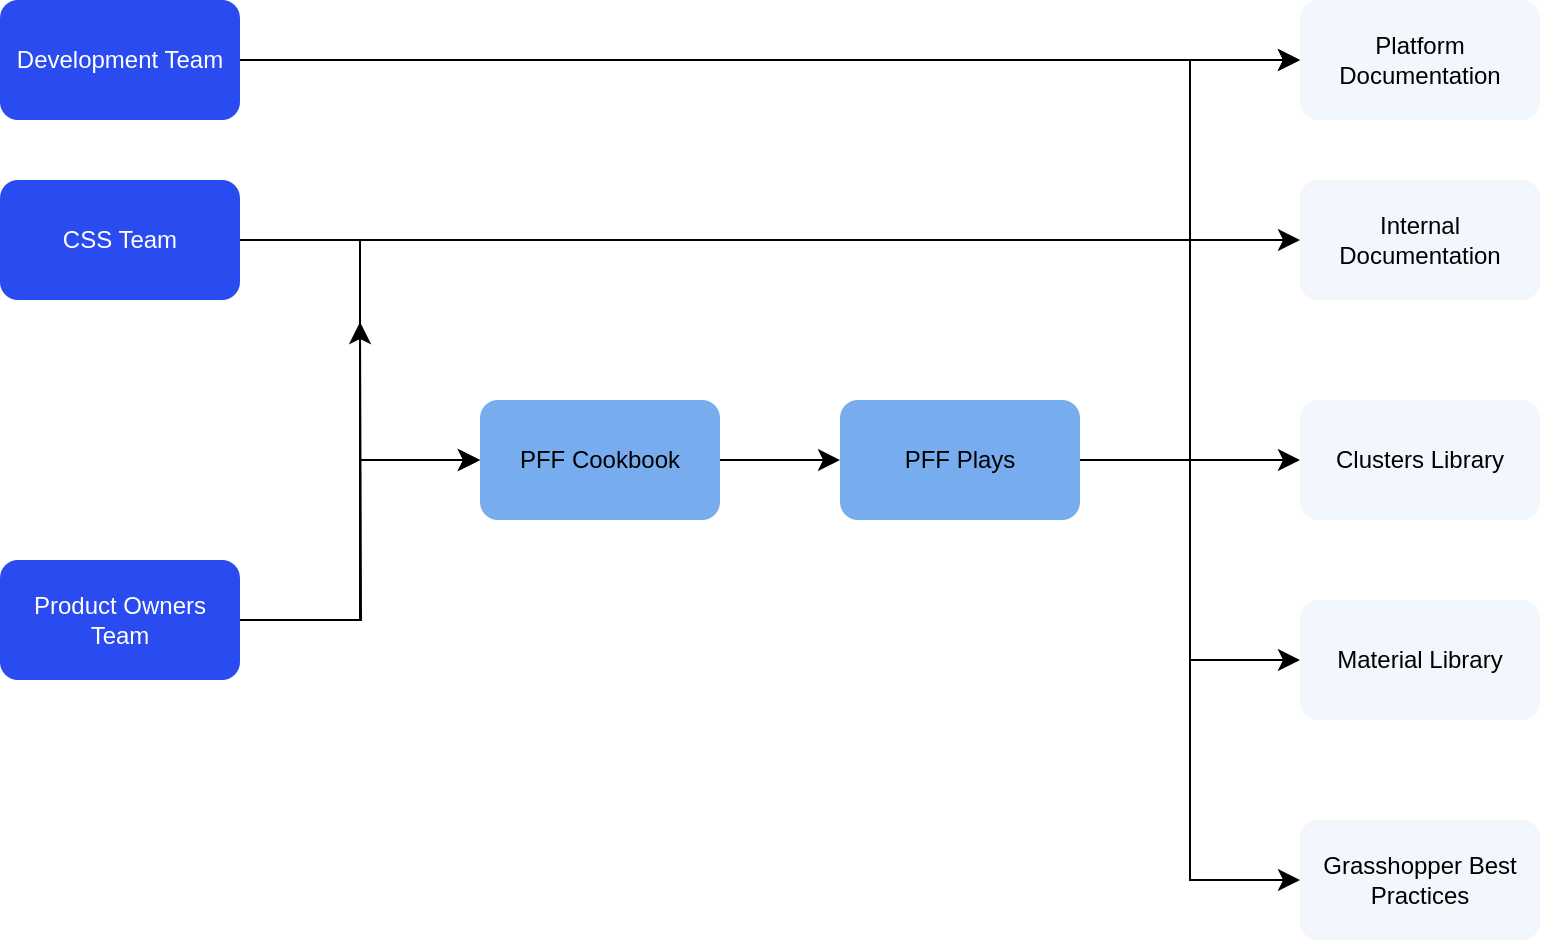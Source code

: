 <mxfile version="26.0.5">
  <diagram name="Page-1" id="UqRQ3ehWizsY8x3b88n0">
    <mxGraphModel dx="1687" dy="967" grid="0" gridSize="10" guides="1" tooltips="1" connect="1" arrows="1" fold="1" page="0" pageScale="1" pageWidth="827" pageHeight="1169" math="0" shadow="0">
      <root>
        <mxCell id="0" />
        <mxCell id="1" parent="0" />
        <mxCell id="QCE3w9irfB1_1WQfkt-C-3" value="" style="edgeStyle=orthogonalEdgeStyle;rounded=0;orthogonalLoop=1;jettySize=auto;html=1;fontSize=12;startSize=8;endSize=8;exitX=1;exitY=0.5;exitDx=0;exitDy=0;entryX=0;entryY=0.5;entryDx=0;entryDy=0;" parent="1" source="tGTiCbUbnrh5Ysw6Gqjw-3" target="QCE3w9irfB1_1WQfkt-C-2" edge="1">
          <mxGeometry relative="1" as="geometry" />
        </mxCell>
        <mxCell id="tGTiCbUbnrh5Ysw6Gqjw-12" style="edgeStyle=orthogonalEdgeStyle;rounded=0;orthogonalLoop=1;jettySize=auto;html=1;fontSize=12;startSize=8;endSize=8;" edge="1" parent="1" source="QCE3w9irfB1_1WQfkt-C-1" target="tGTiCbUbnrh5Ysw6Gqjw-8">
          <mxGeometry relative="1" as="geometry" />
        </mxCell>
        <mxCell id="QCE3w9irfB1_1WQfkt-C-1" value="Development Team" style="rounded=1;whiteSpace=wrap;html=1;fillColor=#2A4BF0;fontColor=#ffffff;strokeColor=none;" parent="1" vertex="1">
          <mxGeometry x="140" y="60" width="120" height="60" as="geometry" />
        </mxCell>
        <mxCell id="tGTiCbUbnrh5Ysw6Gqjw-6" value="" style="edgeStyle=orthogonalEdgeStyle;rounded=0;orthogonalLoop=1;jettySize=auto;html=1;fontSize=12;startSize=8;endSize=8;" edge="1" parent="1" source="QCE3w9irfB1_1WQfkt-C-2" target="tGTiCbUbnrh5Ysw6Gqjw-5">
          <mxGeometry relative="1" as="geometry" />
        </mxCell>
        <mxCell id="QCE3w9irfB1_1WQfkt-C-2" value="PFF Cookbook" style="whiteSpace=wrap;html=1;rounded=1;fillColor=#77ADEE;strokeColor=none;" parent="1" vertex="1">
          <mxGeometry x="380" y="260" width="120" height="60" as="geometry" />
        </mxCell>
        <mxCell id="QCE3w9irfB1_1WQfkt-C-5" value="Material Library" style="whiteSpace=wrap;html=1;rounded=1;fillColor=#F1F7FD;strokeColor=none;" parent="1" vertex="1">
          <mxGeometry x="790" y="360" width="120" height="60" as="geometry" />
        </mxCell>
        <mxCell id="tGTiCbUbnrh5Ysw6Gqjw-13" style="edgeStyle=orthogonalEdgeStyle;rounded=0;orthogonalLoop=1;jettySize=auto;html=1;fontSize=12;startSize=8;endSize=8;entryX=0;entryY=0.5;entryDx=0;entryDy=0;exitX=1;exitY=0.5;exitDx=0;exitDy=0;" edge="1" parent="1" source="tGTiCbUbnrh5Ysw6Gqjw-2" target="tGTiCbUbnrh5Ysw6Gqjw-9">
          <mxGeometry relative="1" as="geometry">
            <mxPoint x="208" y="246" as="sourcePoint" />
            <Array as="points">
              <mxPoint x="320" y="180" />
              <mxPoint x="320" y="180" />
            </Array>
          </mxGeometry>
        </mxCell>
        <mxCell id="tGTiCbUbnrh5Ysw6Gqjw-2" value="CSS Team" style="rounded=1;whiteSpace=wrap;html=1;fillColor=#2A4BF0;fontColor=#ffffff;strokeColor=none;" vertex="1" parent="1">
          <mxGeometry x="140" y="150" width="120" height="60" as="geometry" />
        </mxCell>
        <mxCell id="tGTiCbUbnrh5Ysw6Gqjw-19" style="edgeStyle=orthogonalEdgeStyle;rounded=0;orthogonalLoop=1;jettySize=auto;html=1;exitX=1;exitY=0.5;exitDx=0;exitDy=0;fontSize=12;startSize=8;endSize=8;" edge="1" parent="1" source="tGTiCbUbnrh5Ysw6Gqjw-3">
          <mxGeometry relative="1" as="geometry">
            <mxPoint x="320" y="221" as="targetPoint" />
          </mxGeometry>
        </mxCell>
        <mxCell id="tGTiCbUbnrh5Ysw6Gqjw-3" value="Product Owners Team" style="rounded=1;whiteSpace=wrap;html=1;fillColor=#2A4BF0;fontColor=#ffffff;strokeColor=none;" vertex="1" parent="1">
          <mxGeometry x="140" y="340" width="120" height="60" as="geometry" />
        </mxCell>
        <mxCell id="tGTiCbUbnrh5Ysw6Gqjw-4" value="" style="edgeStyle=orthogonalEdgeStyle;rounded=0;orthogonalLoop=1;jettySize=auto;html=1;fontSize=12;startSize=8;endSize=8;exitX=1;exitY=0.5;exitDx=0;exitDy=0;entryX=0;entryY=0.5;entryDx=0;entryDy=0;" edge="1" parent="1" source="tGTiCbUbnrh5Ysw6Gqjw-2" target="QCE3w9irfB1_1WQfkt-C-2">
          <mxGeometry relative="1" as="geometry">
            <mxPoint x="270" y="210" as="sourcePoint" />
            <mxPoint x="390" y="210" as="targetPoint" />
          </mxGeometry>
        </mxCell>
        <mxCell id="tGTiCbUbnrh5Ysw6Gqjw-15" style="edgeStyle=none;curved=1;rounded=0;orthogonalLoop=1;jettySize=auto;html=1;fontSize=12;startSize=8;endSize=8;" edge="1" parent="1" source="tGTiCbUbnrh5Ysw6Gqjw-5" target="tGTiCbUbnrh5Ysw6Gqjw-10">
          <mxGeometry relative="1" as="geometry" />
        </mxCell>
        <mxCell id="tGTiCbUbnrh5Ysw6Gqjw-16" style="edgeStyle=orthogonalEdgeStyle;rounded=0;orthogonalLoop=1;jettySize=auto;html=1;entryX=0;entryY=0.5;entryDx=0;entryDy=0;fontSize=12;startSize=8;endSize=8;" edge="1" parent="1" source="tGTiCbUbnrh5Ysw6Gqjw-5" target="tGTiCbUbnrh5Ysw6Gqjw-8">
          <mxGeometry relative="1" as="geometry" />
        </mxCell>
        <mxCell id="tGTiCbUbnrh5Ysw6Gqjw-5" value="PFF Plays" style="whiteSpace=wrap;html=1;fillColor=#77ADEE;strokeColor=none;rounded=1;" vertex="1" parent="1">
          <mxGeometry x="560" y="260" width="120" height="60" as="geometry" />
        </mxCell>
        <mxCell id="tGTiCbUbnrh5Ysw6Gqjw-8" value="Platform Documentation" style="whiteSpace=wrap;html=1;rounded=1;fillColor=#F1F7FD;strokeColor=none;" vertex="1" parent="1">
          <mxGeometry x="790" y="60" width="120" height="60" as="geometry" />
        </mxCell>
        <mxCell id="tGTiCbUbnrh5Ysw6Gqjw-9" value="Internal Documentation" style="whiteSpace=wrap;html=1;rounded=1;fillColor=#F1F7FD;strokeColor=none;" vertex="1" parent="1">
          <mxGeometry x="790" y="150" width="120" height="60" as="geometry" />
        </mxCell>
        <mxCell id="tGTiCbUbnrh5Ysw6Gqjw-10" value="Clusters Library" style="whiteSpace=wrap;html=1;rounded=1;fillColor=#F1F7FD;strokeColor=none;" vertex="1" parent="1">
          <mxGeometry x="790" y="260" width="120" height="60" as="geometry" />
        </mxCell>
        <mxCell id="tGTiCbUbnrh5Ysw6Gqjw-11" value="Grasshopper Best Practices" style="whiteSpace=wrap;html=1;rounded=1;fillColor=#F1F7FD;strokeColor=none;" vertex="1" parent="1">
          <mxGeometry x="790" y="470" width="120" height="60" as="geometry" />
        </mxCell>
        <mxCell id="tGTiCbUbnrh5Ysw6Gqjw-17" style="edgeStyle=orthogonalEdgeStyle;rounded=0;orthogonalLoop=1;jettySize=auto;html=1;entryX=0;entryY=0.5;entryDx=0;entryDy=0;fontSize=12;startSize=8;endSize=8;" edge="1" parent="1" source="tGTiCbUbnrh5Ysw6Gqjw-5" target="QCE3w9irfB1_1WQfkt-C-5">
          <mxGeometry relative="1" as="geometry" />
        </mxCell>
        <mxCell id="tGTiCbUbnrh5Ysw6Gqjw-18" style="edgeStyle=orthogonalEdgeStyle;rounded=0;orthogonalLoop=1;jettySize=auto;html=1;fontSize=12;startSize=8;endSize=8;entryX=0;entryY=0.5;entryDx=0;entryDy=0;" edge="1" parent="1" source="tGTiCbUbnrh5Ysw6Gqjw-5" target="tGTiCbUbnrh5Ysw6Gqjw-11">
          <mxGeometry relative="1" as="geometry">
            <mxPoint x="691" y="500" as="targetPoint" />
          </mxGeometry>
        </mxCell>
      </root>
    </mxGraphModel>
  </diagram>
</mxfile>
